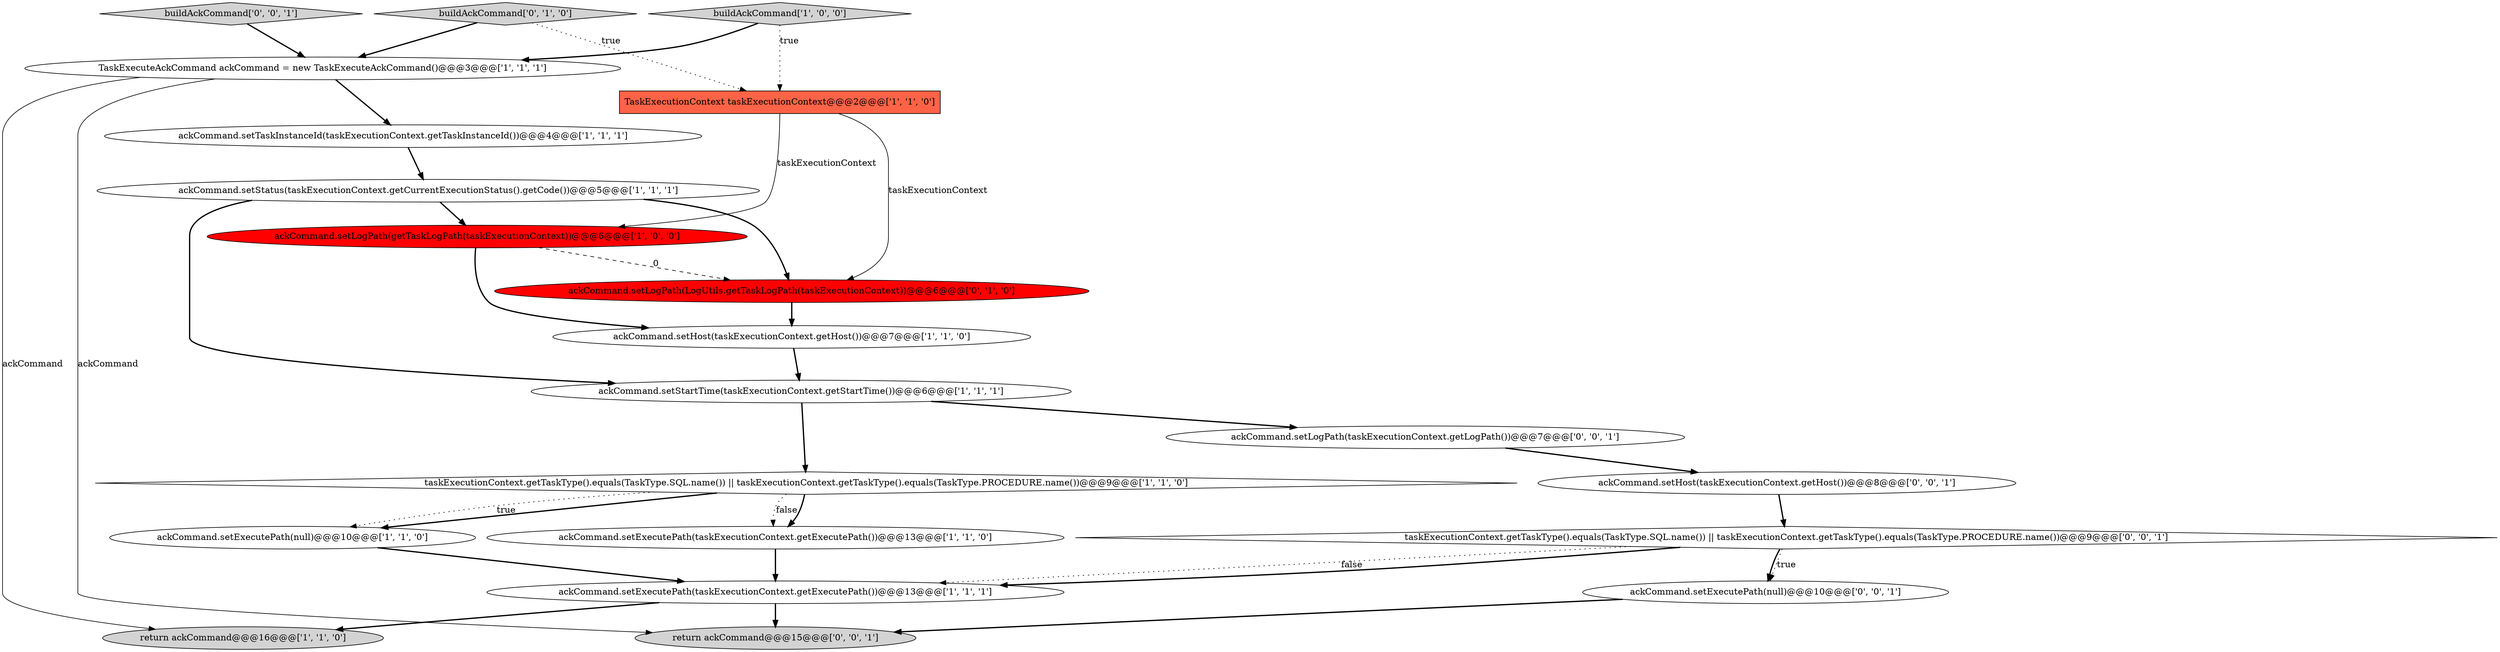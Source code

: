 digraph {
17 [style = filled, label = "buildAckCommand['0', '0', '1']", fillcolor = lightgray, shape = diamond image = "AAA0AAABBB3BBB"];
16 [style = filled, label = "ackCommand.setExecutePath(null)@@@10@@@['0', '0', '1']", fillcolor = white, shape = ellipse image = "AAA0AAABBB3BBB"];
2 [style = filled, label = "ackCommand.setStatus(taskExecutionContext.getCurrentExecutionStatus().getCode())@@@5@@@['1', '1', '1']", fillcolor = white, shape = ellipse image = "AAA0AAABBB1BBB"];
1 [style = filled, label = "ackCommand.setStartTime(taskExecutionContext.getStartTime())@@@6@@@['1', '1', '1']", fillcolor = white, shape = ellipse image = "AAA0AAABBB1BBB"];
18 [style = filled, label = "ackCommand.setLogPath(taskExecutionContext.getLogPath())@@@7@@@['0', '0', '1']", fillcolor = white, shape = ellipse image = "AAA0AAABBB3BBB"];
15 [style = filled, label = "taskExecutionContext.getTaskType().equals(TaskType.SQL.name()) || taskExecutionContext.getTaskType().equals(TaskType.PROCEDURE.name())@@@9@@@['0', '0', '1']", fillcolor = white, shape = diamond image = "AAA0AAABBB3BBB"];
6 [style = filled, label = "return ackCommand@@@16@@@['1', '1', '0']", fillcolor = lightgray, shape = ellipse image = "AAA0AAABBB1BBB"];
4 [style = filled, label = "buildAckCommand['1', '0', '0']", fillcolor = lightgray, shape = diamond image = "AAA0AAABBB1BBB"];
8 [style = filled, label = "ackCommand.setHost(taskExecutionContext.getHost())@@@7@@@['1', '1', '0']", fillcolor = white, shape = ellipse image = "AAA0AAABBB1BBB"];
13 [style = filled, label = "buildAckCommand['0', '1', '0']", fillcolor = lightgray, shape = diamond image = "AAA0AAABBB2BBB"];
7 [style = filled, label = "TaskExecutionContext taskExecutionContext@@@2@@@['1', '1', '0']", fillcolor = tomato, shape = box image = "AAA0AAABBB1BBB"];
14 [style = filled, label = "ackCommand.setLogPath(LogUtils.getTaskLogPath(taskExecutionContext))@@@6@@@['0', '1', '0']", fillcolor = red, shape = ellipse image = "AAA1AAABBB2BBB"];
20 [style = filled, label = "ackCommand.setHost(taskExecutionContext.getHost())@@@8@@@['0', '0', '1']", fillcolor = white, shape = ellipse image = "AAA0AAABBB3BBB"];
0 [style = filled, label = "ackCommand.setExecutePath(taskExecutionContext.getExecutePath())@@@13@@@['1', '1', '0']", fillcolor = white, shape = ellipse image = "AAA0AAABBB1BBB"];
19 [style = filled, label = "return ackCommand@@@15@@@['0', '0', '1']", fillcolor = lightgray, shape = ellipse image = "AAA0AAABBB3BBB"];
11 [style = filled, label = "ackCommand.setExecutePath(taskExecutionContext.getExecutePath())@@@13@@@['1', '1', '1']", fillcolor = white, shape = ellipse image = "AAA0AAABBB1BBB"];
3 [style = filled, label = "taskExecutionContext.getTaskType().equals(TaskType.SQL.name()) || taskExecutionContext.getTaskType().equals(TaskType.PROCEDURE.name())@@@9@@@['1', '1', '0']", fillcolor = white, shape = diamond image = "AAA0AAABBB1BBB"];
9 [style = filled, label = "ackCommand.setLogPath(getTaskLogPath(taskExecutionContext))@@@6@@@['1', '0', '0']", fillcolor = red, shape = ellipse image = "AAA1AAABBB1BBB"];
5 [style = filled, label = "ackCommand.setTaskInstanceId(taskExecutionContext.getTaskInstanceId())@@@4@@@['1', '1', '1']", fillcolor = white, shape = ellipse image = "AAA0AAABBB1BBB"];
10 [style = filled, label = "TaskExecuteAckCommand ackCommand = new TaskExecuteAckCommand()@@@3@@@['1', '1', '1']", fillcolor = white, shape = ellipse image = "AAA0AAABBB1BBB"];
12 [style = filled, label = "ackCommand.setExecutePath(null)@@@10@@@['1', '1', '0']", fillcolor = white, shape = ellipse image = "AAA0AAABBB1BBB"];
4->10 [style = bold, label=""];
13->10 [style = bold, label=""];
17->10 [style = bold, label=""];
2->1 [style = bold, label=""];
11->6 [style = bold, label=""];
7->9 [style = solid, label="taskExecutionContext"];
12->11 [style = bold, label=""];
1->3 [style = bold, label=""];
4->7 [style = dotted, label="true"];
0->11 [style = bold, label=""];
1->18 [style = bold, label=""];
13->7 [style = dotted, label="true"];
2->9 [style = bold, label=""];
3->12 [style = bold, label=""];
11->19 [style = bold, label=""];
16->19 [style = bold, label=""];
9->8 [style = bold, label=""];
15->16 [style = bold, label=""];
15->16 [style = dotted, label="true"];
3->0 [style = dotted, label="false"];
3->0 [style = bold, label=""];
8->1 [style = bold, label=""];
18->20 [style = bold, label=""];
5->2 [style = bold, label=""];
15->11 [style = dotted, label="false"];
10->19 [style = solid, label="ackCommand"];
9->14 [style = dashed, label="0"];
10->5 [style = bold, label=""];
10->6 [style = solid, label="ackCommand"];
15->11 [style = bold, label=""];
3->12 [style = dotted, label="true"];
2->14 [style = bold, label=""];
14->8 [style = bold, label=""];
20->15 [style = bold, label=""];
7->14 [style = solid, label="taskExecutionContext"];
}
